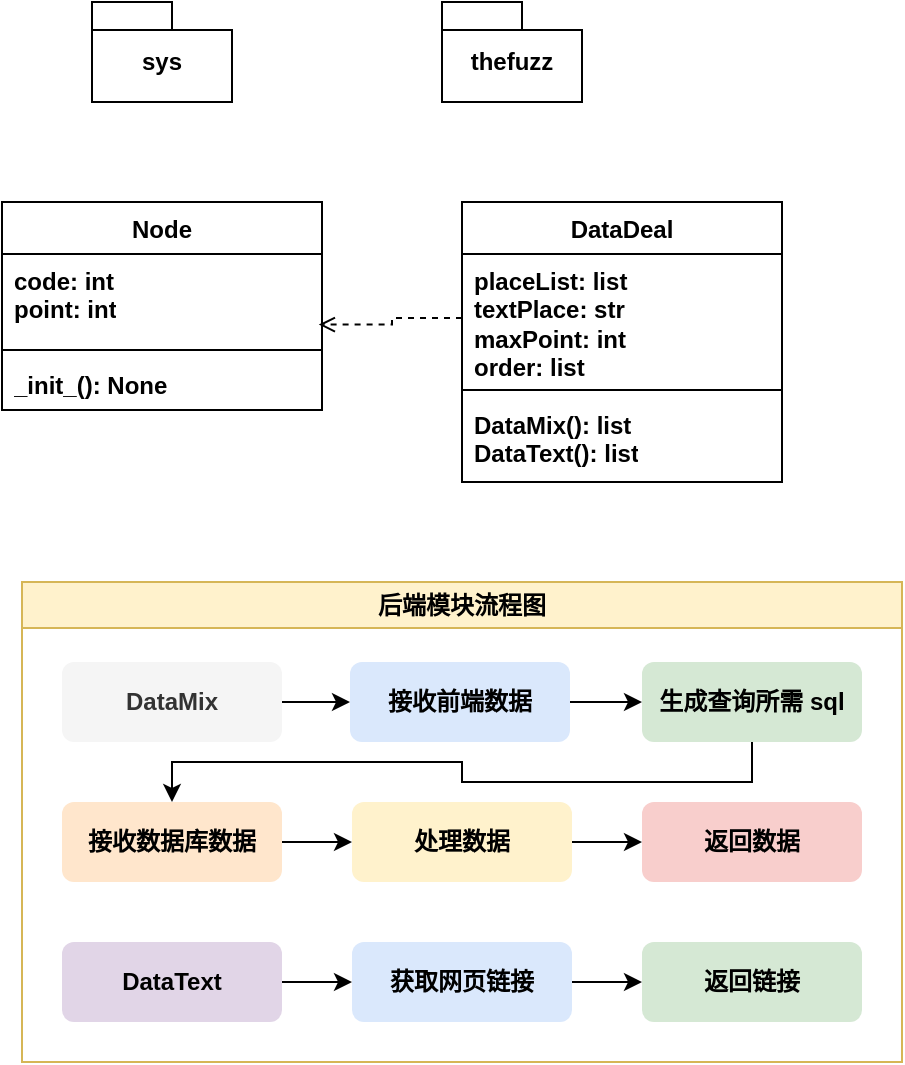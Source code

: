 <mxfile version="21.6.1" type="device">
  <diagram id="C5RBs43oDa-KdzZeNtuy" name="Page-1">
    <mxGraphModel dx="968" dy="687" grid="1" gridSize="10" guides="1" tooltips="1" connect="1" arrows="1" fold="1" page="1" pageScale="1" pageWidth="827" pageHeight="1169" math="0" shadow="0">
      <root>
        <mxCell id="WIyWlLk6GJQsqaUBKTNV-0" />
        <mxCell id="WIyWlLk6GJQsqaUBKTNV-1" parent="WIyWlLk6GJQsqaUBKTNV-0" />
        <mxCell id="_dCcZujMAzcoQvx_8IXb-0" value="Node" style="swimlane;fontStyle=1;align=center;verticalAlign=top;childLayout=stackLayout;horizontal=1;startSize=26;horizontalStack=0;resizeParent=1;resizeParentMax=0;resizeLast=0;collapsible=1;marginBottom=0;whiteSpace=wrap;html=1;" vertex="1" parent="WIyWlLk6GJQsqaUBKTNV-1">
          <mxGeometry x="240" y="340" width="160" height="104" as="geometry" />
        </mxCell>
        <mxCell id="_dCcZujMAzcoQvx_8IXb-1" value="code: int&lt;br&gt;point: int" style="text;strokeColor=none;fillColor=none;align=left;verticalAlign=top;spacingLeft=4;spacingRight=4;overflow=hidden;rotatable=0;points=[[0,0.5],[1,0.5]];portConstraint=eastwest;whiteSpace=wrap;html=1;fontStyle=1" vertex="1" parent="_dCcZujMAzcoQvx_8IXb-0">
          <mxGeometry y="26" width="160" height="44" as="geometry" />
        </mxCell>
        <mxCell id="_dCcZujMAzcoQvx_8IXb-2" value="" style="line;strokeWidth=1;fillColor=none;align=left;verticalAlign=middle;spacingTop=-1;spacingLeft=3;spacingRight=3;rotatable=0;labelPosition=right;points=[];portConstraint=eastwest;strokeColor=inherit;fontStyle=1" vertex="1" parent="_dCcZujMAzcoQvx_8IXb-0">
          <mxGeometry y="70" width="160" height="8" as="geometry" />
        </mxCell>
        <mxCell id="_dCcZujMAzcoQvx_8IXb-3" value="_init_(): None" style="text;strokeColor=none;fillColor=none;align=left;verticalAlign=top;spacingLeft=4;spacingRight=4;overflow=hidden;rotatable=0;points=[[0,0.5],[1,0.5]];portConstraint=eastwest;whiteSpace=wrap;html=1;fontStyle=1" vertex="1" parent="_dCcZujMAzcoQvx_8IXb-0">
          <mxGeometry y="78" width="160" height="26" as="geometry" />
        </mxCell>
        <mxCell id="_dCcZujMAzcoQvx_8IXb-5" value="sys" style="shape=folder;fontStyle=1;spacingTop=10;tabWidth=40;tabHeight=14;tabPosition=left;html=1;whiteSpace=wrap;" vertex="1" parent="WIyWlLk6GJQsqaUBKTNV-1">
          <mxGeometry x="285" y="240" width="70" height="50" as="geometry" />
        </mxCell>
        <mxCell id="_dCcZujMAzcoQvx_8IXb-6" value="thefuzz" style="shape=folder;fontStyle=1;spacingTop=10;tabWidth=40;tabHeight=14;tabPosition=left;html=1;whiteSpace=wrap;" vertex="1" parent="WIyWlLk6GJQsqaUBKTNV-1">
          <mxGeometry x="460" y="240" width="70" height="50" as="geometry" />
        </mxCell>
        <mxCell id="_dCcZujMAzcoQvx_8IXb-8" value="DataDeal" style="swimlane;fontStyle=1;align=center;verticalAlign=top;childLayout=stackLayout;horizontal=1;startSize=26;horizontalStack=0;resizeParent=1;resizeParentMax=0;resizeLast=0;collapsible=1;marginBottom=0;whiteSpace=wrap;html=1;" vertex="1" parent="WIyWlLk6GJQsqaUBKTNV-1">
          <mxGeometry x="470" y="340" width="160" height="140" as="geometry" />
        </mxCell>
        <mxCell id="_dCcZujMAzcoQvx_8IXb-9" value="placeList: list&lt;br&gt;textPlace: str&lt;br&gt;maxPoint: int&lt;br&gt;order: list" style="text;strokeColor=none;fillColor=none;align=left;verticalAlign=top;spacingLeft=4;spacingRight=4;overflow=hidden;rotatable=0;points=[[0,0.5],[1,0.5]];portConstraint=eastwest;whiteSpace=wrap;html=1;fontStyle=1" vertex="1" parent="_dCcZujMAzcoQvx_8IXb-8">
          <mxGeometry y="26" width="160" height="64" as="geometry" />
        </mxCell>
        <mxCell id="_dCcZujMAzcoQvx_8IXb-10" value="" style="line;strokeWidth=1;fillColor=none;align=left;verticalAlign=middle;spacingTop=-1;spacingLeft=3;spacingRight=3;rotatable=0;labelPosition=right;points=[];portConstraint=eastwest;strokeColor=inherit;fontStyle=1" vertex="1" parent="_dCcZujMAzcoQvx_8IXb-8">
          <mxGeometry y="90" width="160" height="8" as="geometry" />
        </mxCell>
        <mxCell id="_dCcZujMAzcoQvx_8IXb-11" value="DataMix(): list&lt;br&gt;DataText(): list" style="text;strokeColor=none;fillColor=none;align=left;verticalAlign=top;spacingLeft=4;spacingRight=4;overflow=hidden;rotatable=0;points=[[0,0.5],[1,0.5]];portConstraint=eastwest;whiteSpace=wrap;html=1;fontStyle=1" vertex="1" parent="_dCcZujMAzcoQvx_8IXb-8">
          <mxGeometry y="98" width="160" height="42" as="geometry" />
        </mxCell>
        <mxCell id="_dCcZujMAzcoQvx_8IXb-12" style="edgeStyle=orthogonalEdgeStyle;rounded=0;orthogonalLoop=1;jettySize=auto;html=1;exitX=0;exitY=0.5;exitDx=0;exitDy=0;entryX=0.99;entryY=0.802;entryDx=0;entryDy=0;entryPerimeter=0;dashed=1;endArrow=open;endFill=0;" edge="1" parent="WIyWlLk6GJQsqaUBKTNV-1" source="_dCcZujMAzcoQvx_8IXb-9" target="_dCcZujMAzcoQvx_8IXb-1">
          <mxGeometry relative="1" as="geometry" />
        </mxCell>
        <mxCell id="_dCcZujMAzcoQvx_8IXb-13" value="后端模块流程图" style="swimlane;whiteSpace=wrap;html=1;fillColor=#fff2cc;strokeColor=#d6b656;fontStyle=1" vertex="1" parent="WIyWlLk6GJQsqaUBKTNV-1">
          <mxGeometry x="250" y="530" width="440" height="240" as="geometry" />
        </mxCell>
        <mxCell id="_dCcZujMAzcoQvx_8IXb-24" style="edgeStyle=orthogonalEdgeStyle;rounded=0;orthogonalLoop=1;jettySize=auto;html=1;exitX=1;exitY=0.5;exitDx=0;exitDy=0;entryX=0;entryY=0.5;entryDx=0;entryDy=0;fontStyle=1" edge="1" parent="_dCcZujMAzcoQvx_8IXb-13" source="_dCcZujMAzcoQvx_8IXb-15" target="_dCcZujMAzcoQvx_8IXb-16">
          <mxGeometry relative="1" as="geometry" />
        </mxCell>
        <mxCell id="_dCcZujMAzcoQvx_8IXb-15" value="DataMix" style="rounded=1;whiteSpace=wrap;html=1;fillColor=#f5f5f5;fontColor=#333333;strokeColor=none;fontStyle=1" vertex="1" parent="_dCcZujMAzcoQvx_8IXb-13">
          <mxGeometry x="20" y="40" width="110" height="40" as="geometry" />
        </mxCell>
        <mxCell id="_dCcZujMAzcoQvx_8IXb-25" style="edgeStyle=orthogonalEdgeStyle;rounded=0;orthogonalLoop=1;jettySize=auto;html=1;exitX=1;exitY=0.5;exitDx=0;exitDy=0;entryX=0;entryY=0.5;entryDx=0;entryDy=0;fontStyle=1" edge="1" parent="_dCcZujMAzcoQvx_8IXb-13" source="_dCcZujMAzcoQvx_8IXb-16" target="_dCcZujMAzcoQvx_8IXb-17">
          <mxGeometry relative="1" as="geometry" />
        </mxCell>
        <mxCell id="_dCcZujMAzcoQvx_8IXb-16" value="接收前端数据" style="rounded=1;whiteSpace=wrap;html=1;fillColor=#dae8fc;strokeColor=none;fontStyle=1" vertex="1" parent="_dCcZujMAzcoQvx_8IXb-13">
          <mxGeometry x="164" y="40" width="110" height="40" as="geometry" />
        </mxCell>
        <mxCell id="_dCcZujMAzcoQvx_8IXb-26" style="edgeStyle=orthogonalEdgeStyle;rounded=0;orthogonalLoop=1;jettySize=auto;html=1;exitX=0.5;exitY=1;exitDx=0;exitDy=0;entryX=0.5;entryY=0;entryDx=0;entryDy=0;fontStyle=1" edge="1" parent="_dCcZujMAzcoQvx_8IXb-13" source="_dCcZujMAzcoQvx_8IXb-17" target="_dCcZujMAzcoQvx_8IXb-18">
          <mxGeometry relative="1" as="geometry" />
        </mxCell>
        <mxCell id="_dCcZujMAzcoQvx_8IXb-17" value="生成查询所需 sql" style="rounded=1;whiteSpace=wrap;html=1;fillColor=#d5e8d4;strokeColor=none;fontStyle=1" vertex="1" parent="_dCcZujMAzcoQvx_8IXb-13">
          <mxGeometry x="310" y="40" width="110" height="40" as="geometry" />
        </mxCell>
        <mxCell id="_dCcZujMAzcoQvx_8IXb-27" style="edgeStyle=orthogonalEdgeStyle;rounded=0;orthogonalLoop=1;jettySize=auto;html=1;exitX=1;exitY=0.5;exitDx=0;exitDy=0;entryX=0;entryY=0.5;entryDx=0;entryDy=0;fontStyle=1" edge="1" parent="_dCcZujMAzcoQvx_8IXb-13" source="_dCcZujMAzcoQvx_8IXb-18" target="_dCcZujMAzcoQvx_8IXb-19">
          <mxGeometry relative="1" as="geometry" />
        </mxCell>
        <mxCell id="_dCcZujMAzcoQvx_8IXb-18" value="接收数据库数据" style="rounded=1;whiteSpace=wrap;html=1;fillColor=#ffe6cc;strokeColor=none;fontStyle=1" vertex="1" parent="_dCcZujMAzcoQvx_8IXb-13">
          <mxGeometry x="20" y="110" width="110" height="40" as="geometry" />
        </mxCell>
        <mxCell id="_dCcZujMAzcoQvx_8IXb-28" style="edgeStyle=orthogonalEdgeStyle;rounded=0;orthogonalLoop=1;jettySize=auto;html=1;exitX=1;exitY=0.5;exitDx=0;exitDy=0;entryX=0;entryY=0.5;entryDx=0;entryDy=0;fontStyle=1" edge="1" parent="_dCcZujMAzcoQvx_8IXb-13" source="_dCcZujMAzcoQvx_8IXb-19" target="_dCcZujMAzcoQvx_8IXb-20">
          <mxGeometry relative="1" as="geometry" />
        </mxCell>
        <mxCell id="_dCcZujMAzcoQvx_8IXb-19" value="处理数据" style="rounded=1;whiteSpace=wrap;html=1;fillColor=#fff2cc;strokeColor=none;fontStyle=1" vertex="1" parent="_dCcZujMAzcoQvx_8IXb-13">
          <mxGeometry x="165" y="110" width="110" height="40" as="geometry" />
        </mxCell>
        <mxCell id="_dCcZujMAzcoQvx_8IXb-20" value="返回数据" style="rounded=1;whiteSpace=wrap;html=1;fillColor=#f8cecc;strokeColor=none;fontStyle=1" vertex="1" parent="_dCcZujMAzcoQvx_8IXb-13">
          <mxGeometry x="310" y="110" width="110" height="40" as="geometry" />
        </mxCell>
        <mxCell id="_dCcZujMAzcoQvx_8IXb-29" style="edgeStyle=orthogonalEdgeStyle;rounded=0;orthogonalLoop=1;jettySize=auto;html=1;exitX=1;exitY=0.5;exitDx=0;exitDy=0;entryX=0;entryY=0.5;entryDx=0;entryDy=0;fontStyle=1" edge="1" parent="_dCcZujMAzcoQvx_8IXb-13" source="_dCcZujMAzcoQvx_8IXb-21" target="_dCcZujMAzcoQvx_8IXb-22">
          <mxGeometry relative="1" as="geometry" />
        </mxCell>
        <mxCell id="_dCcZujMAzcoQvx_8IXb-21" value="DataText" style="rounded=1;whiteSpace=wrap;html=1;fillColor=#e1d5e7;strokeColor=none;fontStyle=1" vertex="1" parent="_dCcZujMAzcoQvx_8IXb-13">
          <mxGeometry x="20" y="180" width="110" height="40" as="geometry" />
        </mxCell>
        <mxCell id="_dCcZujMAzcoQvx_8IXb-30" style="edgeStyle=orthogonalEdgeStyle;rounded=0;orthogonalLoop=1;jettySize=auto;html=1;exitX=1;exitY=0.5;exitDx=0;exitDy=0;entryX=0;entryY=0.5;entryDx=0;entryDy=0;fontStyle=1" edge="1" parent="_dCcZujMAzcoQvx_8IXb-13" source="_dCcZujMAzcoQvx_8IXb-22" target="_dCcZujMAzcoQvx_8IXb-23">
          <mxGeometry relative="1" as="geometry" />
        </mxCell>
        <mxCell id="_dCcZujMAzcoQvx_8IXb-22" value="获取网页链接" style="rounded=1;whiteSpace=wrap;html=1;fillColor=#dae8fc;strokeColor=none;fontStyle=1" vertex="1" parent="_dCcZujMAzcoQvx_8IXb-13">
          <mxGeometry x="165" y="180" width="110" height="40" as="geometry" />
        </mxCell>
        <mxCell id="_dCcZujMAzcoQvx_8IXb-23" value="返回链接" style="rounded=1;whiteSpace=wrap;html=1;fillColor=#d5e8d4;strokeColor=none;fontStyle=1" vertex="1" parent="_dCcZujMAzcoQvx_8IXb-13">
          <mxGeometry x="310" y="180" width="110" height="40" as="geometry" />
        </mxCell>
      </root>
    </mxGraphModel>
  </diagram>
</mxfile>
